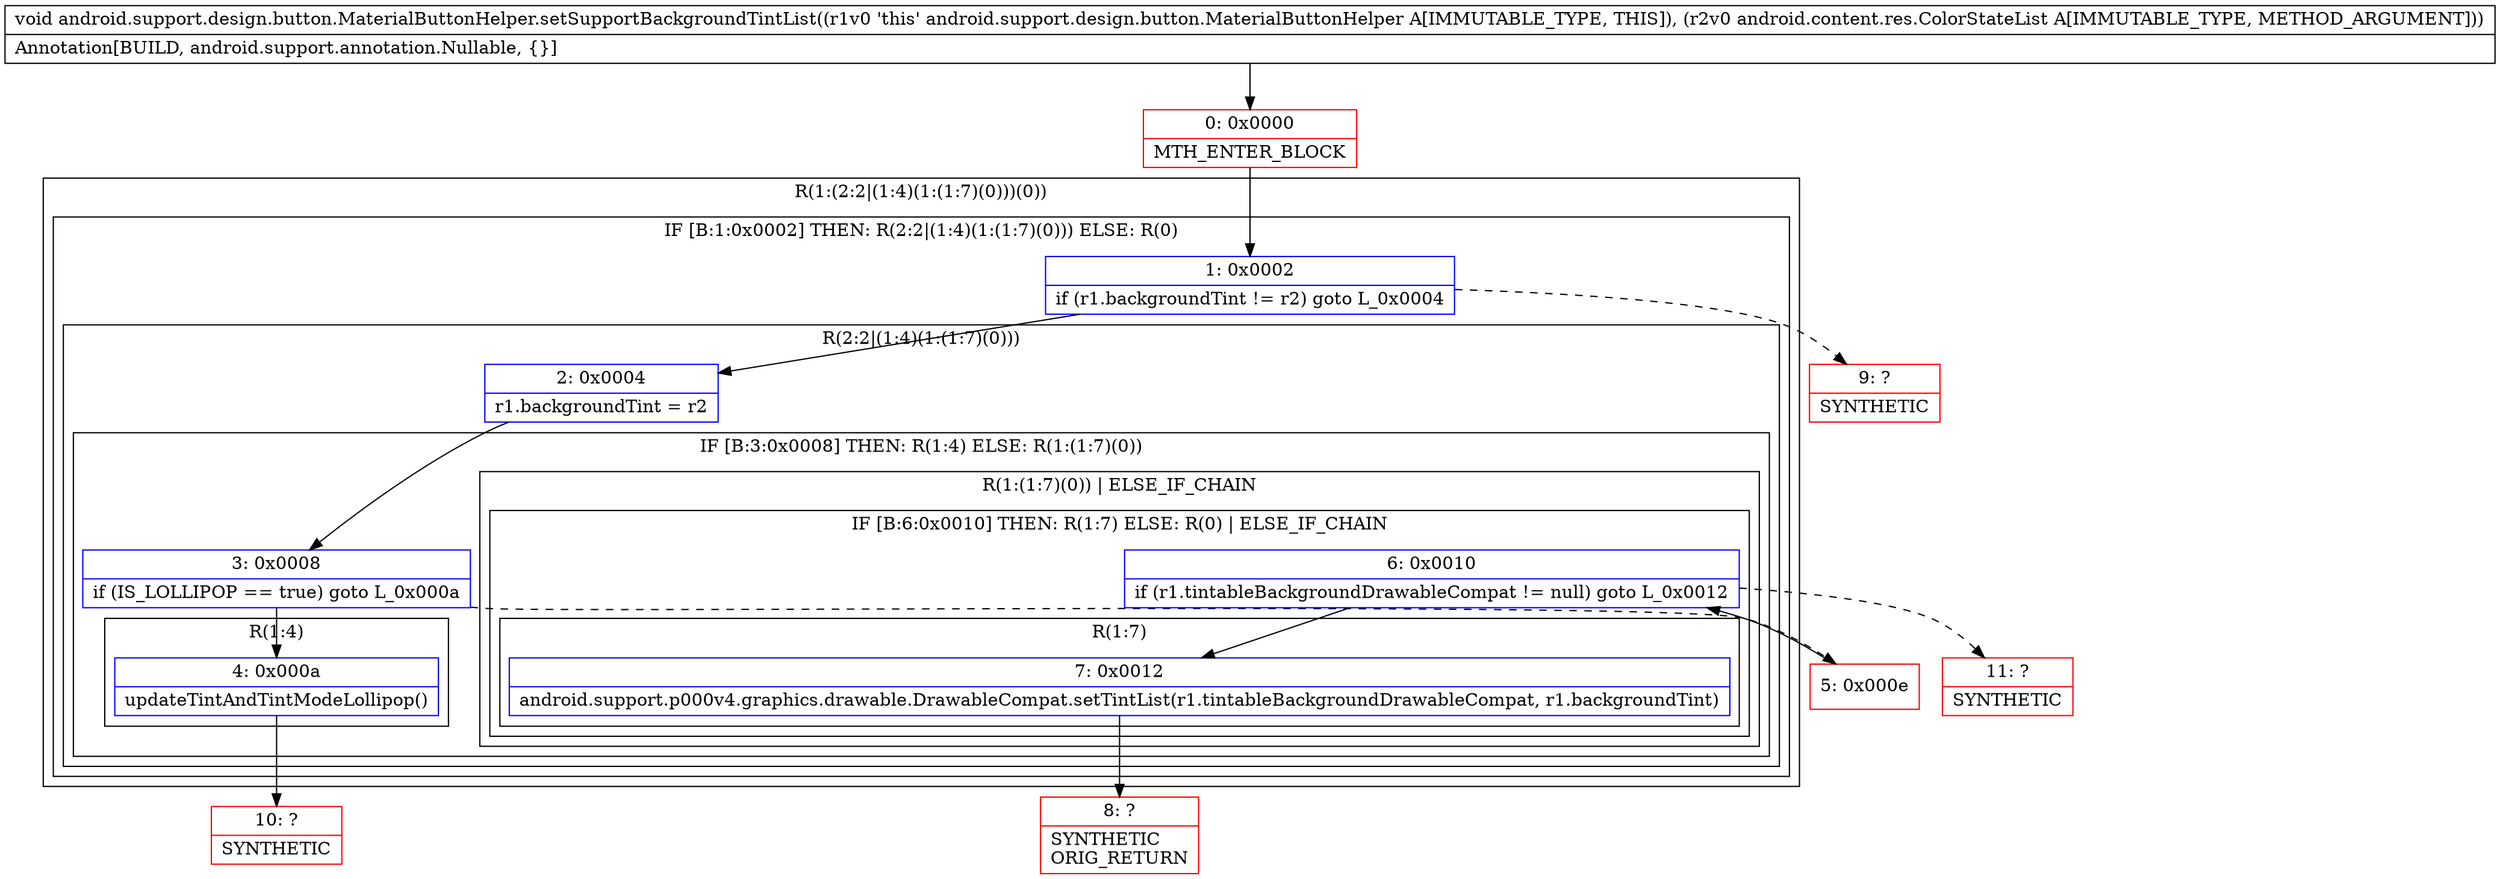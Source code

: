 digraph "CFG forandroid.support.design.button.MaterialButtonHelper.setSupportBackgroundTintList(Landroid\/content\/res\/ColorStateList;)V" {
subgraph cluster_Region_704688319 {
label = "R(1:(2:2|(1:4)(1:(1:7)(0)))(0))";
node [shape=record,color=blue];
subgraph cluster_IfRegion_2044688862 {
label = "IF [B:1:0x0002] THEN: R(2:2|(1:4)(1:(1:7)(0))) ELSE: R(0)";
node [shape=record,color=blue];
Node_1 [shape=record,label="{1\:\ 0x0002|if (r1.backgroundTint != r2) goto L_0x0004\l}"];
subgraph cluster_Region_983318087 {
label = "R(2:2|(1:4)(1:(1:7)(0)))";
node [shape=record,color=blue];
Node_2 [shape=record,label="{2\:\ 0x0004|r1.backgroundTint = r2\l}"];
subgraph cluster_IfRegion_311508950 {
label = "IF [B:3:0x0008] THEN: R(1:4) ELSE: R(1:(1:7)(0))";
node [shape=record,color=blue];
Node_3 [shape=record,label="{3\:\ 0x0008|if (IS_LOLLIPOP == true) goto L_0x000a\l}"];
subgraph cluster_Region_1027338355 {
label = "R(1:4)";
node [shape=record,color=blue];
Node_4 [shape=record,label="{4\:\ 0x000a|updateTintAndTintModeLollipop()\l}"];
}
subgraph cluster_Region_1068003203 {
label = "R(1:(1:7)(0)) | ELSE_IF_CHAIN\l";
node [shape=record,color=blue];
subgraph cluster_IfRegion_1679626295 {
label = "IF [B:6:0x0010] THEN: R(1:7) ELSE: R(0) | ELSE_IF_CHAIN\l";
node [shape=record,color=blue];
Node_6 [shape=record,label="{6\:\ 0x0010|if (r1.tintableBackgroundDrawableCompat != null) goto L_0x0012\l}"];
subgraph cluster_Region_2146041069 {
label = "R(1:7)";
node [shape=record,color=blue];
Node_7 [shape=record,label="{7\:\ 0x0012|android.support.p000v4.graphics.drawable.DrawableCompat.setTintList(r1.tintableBackgroundDrawableCompat, r1.backgroundTint)\l}"];
}
subgraph cluster_Region_498283275 {
label = "R(0)";
node [shape=record,color=blue];
}
}
}
}
}
subgraph cluster_Region_1637585737 {
label = "R(0)";
node [shape=record,color=blue];
}
}
}
Node_0 [shape=record,color=red,label="{0\:\ 0x0000|MTH_ENTER_BLOCK\l}"];
Node_5 [shape=record,color=red,label="{5\:\ 0x000e}"];
Node_8 [shape=record,color=red,label="{8\:\ ?|SYNTHETIC\lORIG_RETURN\l}"];
Node_9 [shape=record,color=red,label="{9\:\ ?|SYNTHETIC\l}"];
Node_10 [shape=record,color=red,label="{10\:\ ?|SYNTHETIC\l}"];
Node_11 [shape=record,color=red,label="{11\:\ ?|SYNTHETIC\l}"];
MethodNode[shape=record,label="{void android.support.design.button.MaterialButtonHelper.setSupportBackgroundTintList((r1v0 'this' android.support.design.button.MaterialButtonHelper A[IMMUTABLE_TYPE, THIS]), (r2v0 android.content.res.ColorStateList A[IMMUTABLE_TYPE, METHOD_ARGUMENT]))  | Annotation[BUILD, android.support.annotation.Nullable, \{\}]\l}"];
MethodNode -> Node_0;
Node_1 -> Node_2;
Node_1 -> Node_9[style=dashed];
Node_2 -> Node_3;
Node_3 -> Node_4;
Node_3 -> Node_5[style=dashed];
Node_4 -> Node_10;
Node_6 -> Node_7;
Node_6 -> Node_11[style=dashed];
Node_7 -> Node_8;
Node_0 -> Node_1;
Node_5 -> Node_6;
}


